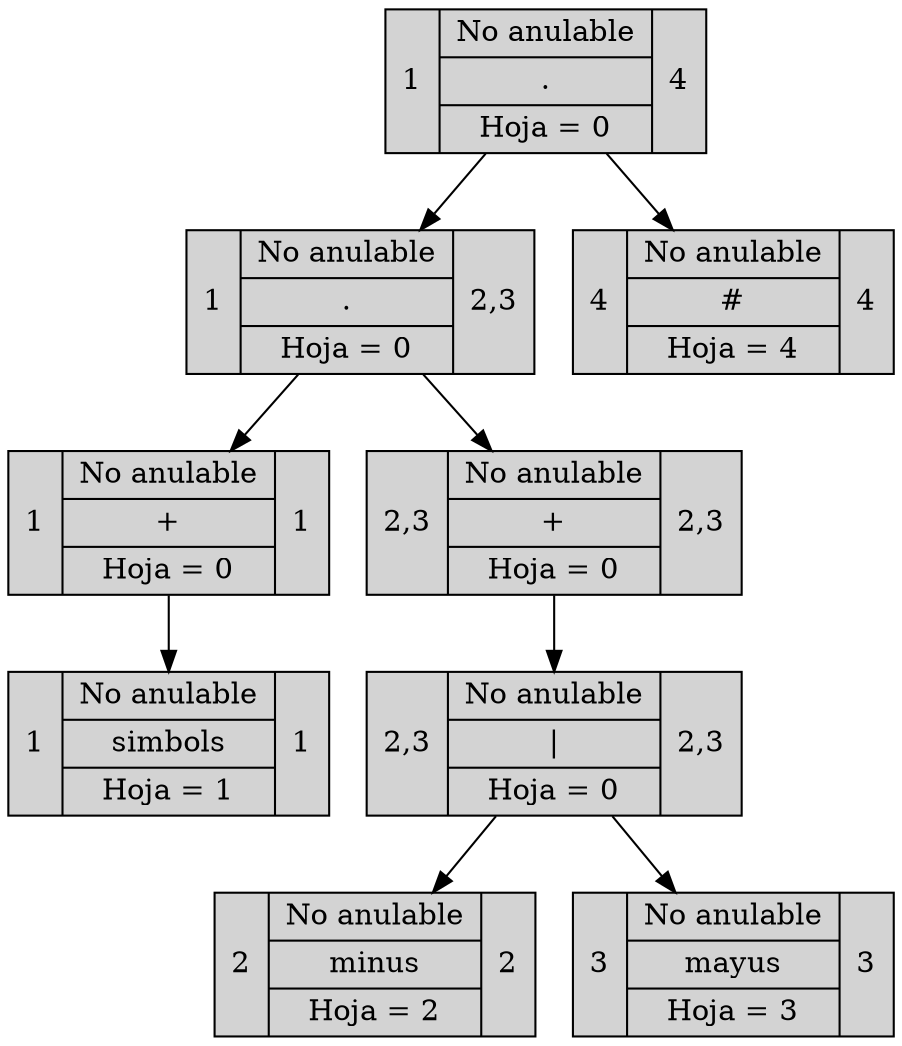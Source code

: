 digraph dibujo{ 
 node [shape = record, style=filled]; 
8 [label=" 1 |{ No anulable| .| Hoja = 0}| 4  "] 
7 [label=" 1 |{ No anulable| .| Hoja = 0}|2,3  "] 
8 -> 7 
9 [label=" 4 |{ No anulable| #| Hoja = 4}|4  "] 
8 -> 9 
7 [label=" 1 |{ No anulable| .| Hoja = 0}| 2,3  "] 
1 [label=" 1 |{ No anulable| +| Hoja = 0}|1  "] 
7 -> 1 
6 [label=" 2,3 |{ No anulable| +| Hoja = 0}|2,3  "] 
7 -> 6 
1 [label=" 1 |{ No anulable| +| Hoja = 0}| 1  "] 
2 [label=" 1 |{ No anulable| simbols| Hoja = 1}|1  "] 
1 -> 2 
6 [label=" 2,3 |{ No anulable| +| Hoja = 0}| 2,3  "] 
3 [label=" 2,3 |{ No anulable| \|| Hoja = 0}|2,3  "] 
6 -> 3 
3 [label=" 2,3 |{ No anulable| \|| Hoja = 0}| 2,3  "] 
4 [label=" 2 |{ No anulable| minus| Hoja = 2}|2  "] 
3 -> 4 
5 [label=" 3 |{ No anulable| mayus| Hoja = 3}|3  "] 
3 -> 5 

 }
